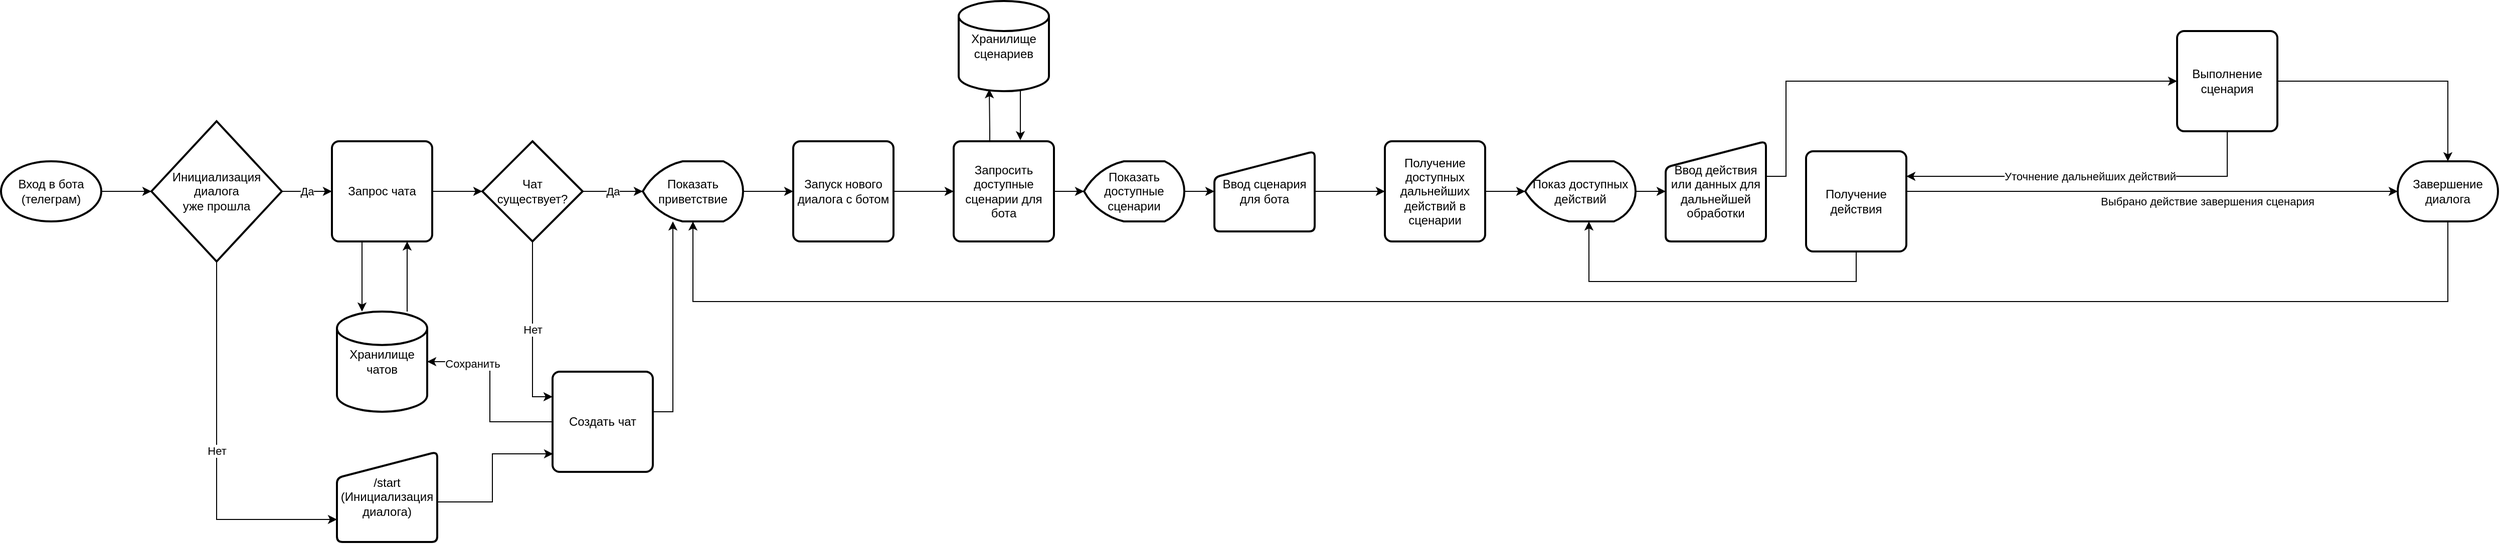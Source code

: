 <mxfile version="14.9.7" type="github">
  <diagram name="main" id="74b105a0-9070-1c63-61bc-23e55f88626e">
    <mxGraphModel dx="2791.5" dy="1803" grid="1" gridSize="10" guides="1" tooltips="1" connect="1" arrows="1" fold="1" page="1" pageScale="1.5" pageWidth="1169" pageHeight="826" background="none" math="0" shadow="0">
      <root>
        <mxCell id="0" style=";html=1;" />
        <mxCell id="1" style=";html=1;" parent="0" />
        <mxCell id="T3RXGcNW6fJ_l2nOvS4A-44" style="edgeStyle=orthogonalEdgeStyle;rounded=0;orthogonalLoop=1;jettySize=auto;html=1;entryX=0;entryY=0.5;entryDx=0;entryDy=0;entryPerimeter=0;" edge="1" parent="1" source="T3RXGcNW6fJ_l2nOvS4A-3" target="T3RXGcNW6fJ_l2nOvS4A-48">
          <mxGeometry relative="1" as="geometry" />
        </mxCell>
        <mxCell id="T3RXGcNW6fJ_l2nOvS4A-3" value="Вход в бота (телеграм)" style="strokeWidth=2;html=1;shape=mxgraph.flowchart.start_1;whiteSpace=wrap;" vertex="1" parent="1">
          <mxGeometry x="-610" y="70" width="100" height="60" as="geometry" />
        </mxCell>
        <mxCell id="T3RXGcNW6fJ_l2nOvS4A-18" style="edgeStyle=orthogonalEdgeStyle;rounded=0;orthogonalLoop=1;jettySize=auto;html=1;entryX=0.75;entryY=1;entryDx=0;entryDy=0;" edge="1" parent="1" source="T3RXGcNW6fJ_l2nOvS4A-4" target="T3RXGcNW6fJ_l2nOvS4A-5">
          <mxGeometry relative="1" as="geometry">
            <mxPoint x="-140" y="150" as="targetPoint" />
            <Array as="points">
              <mxPoint x="-205" y="170" />
              <mxPoint x="-205" y="170" />
            </Array>
          </mxGeometry>
        </mxCell>
        <mxCell id="T3RXGcNW6fJ_l2nOvS4A-4" value="Хранилище чатов" style="strokeWidth=2;html=1;shape=mxgraph.flowchart.database;whiteSpace=wrap;" vertex="1" parent="1">
          <mxGeometry x="-275" y="220" width="90" height="100" as="geometry" />
        </mxCell>
        <mxCell id="T3RXGcNW6fJ_l2nOvS4A-8" style="edgeStyle=orthogonalEdgeStyle;rounded=0;orthogonalLoop=1;jettySize=auto;html=1;entryX=0;entryY=0.5;entryDx=0;entryDy=0;entryPerimeter=0;" edge="1" parent="1" source="T3RXGcNW6fJ_l2nOvS4A-5" target="T3RXGcNW6fJ_l2nOvS4A-7">
          <mxGeometry relative="1" as="geometry" />
        </mxCell>
        <mxCell id="T3RXGcNW6fJ_l2nOvS4A-12" style="edgeStyle=orthogonalEdgeStyle;rounded=0;orthogonalLoop=1;jettySize=auto;html=1;" edge="1" parent="1" source="T3RXGcNW6fJ_l2nOvS4A-5" target="T3RXGcNW6fJ_l2nOvS4A-4">
          <mxGeometry relative="1" as="geometry">
            <Array as="points">
              <mxPoint x="-250" y="190" />
              <mxPoint x="-250" y="190" />
            </Array>
          </mxGeometry>
        </mxCell>
        <mxCell id="T3RXGcNW6fJ_l2nOvS4A-5" value="Запрос чата" style="rounded=1;whiteSpace=wrap;html=1;absoluteArcSize=1;arcSize=14;strokeWidth=2;" vertex="1" parent="1">
          <mxGeometry x="-280" y="50" width="100" height="100" as="geometry" />
        </mxCell>
        <mxCell id="T3RXGcNW6fJ_l2nOvS4A-61" value="Нет" style="edgeStyle=orthogonalEdgeStyle;rounded=0;orthogonalLoop=1;jettySize=auto;html=1;entryX=0;entryY=0.25;entryDx=0;entryDy=0;" edge="1" parent="1" source="T3RXGcNW6fJ_l2nOvS4A-7" target="T3RXGcNW6fJ_l2nOvS4A-62">
          <mxGeometry relative="1" as="geometry">
            <mxPoint x="-90" y="320" as="targetPoint" />
            <Array as="points">
              <mxPoint x="-80" y="305" />
            </Array>
          </mxGeometry>
        </mxCell>
        <mxCell id="T3RXGcNW6fJ_l2nOvS4A-64" value="Да" style="edgeStyle=orthogonalEdgeStyle;rounded=0;orthogonalLoop=1;jettySize=auto;html=1;" edge="1" parent="1" source="T3RXGcNW6fJ_l2nOvS4A-7" target="T3RXGcNW6fJ_l2nOvS4A-37">
          <mxGeometry relative="1" as="geometry" />
        </mxCell>
        <mxCell id="T3RXGcNW6fJ_l2nOvS4A-7" value="&lt;div&gt;Чат&lt;/div&gt;&lt;div&gt;существует?&lt;/div&gt;" style="strokeWidth=2;html=1;shape=mxgraph.flowchart.decision;whiteSpace=wrap;" vertex="1" parent="1">
          <mxGeometry x="-130" y="50" width="100" height="100" as="geometry" />
        </mxCell>
        <mxCell id="T3RXGcNW6fJ_l2nOvS4A-77" value="Выбрано действие завершения сценария" style="edgeStyle=orthogonalEdgeStyle;rounded=0;orthogonalLoop=1;jettySize=auto;html=1;entryX=0;entryY=0.5;entryDx=0;entryDy=0;entryPerimeter=0;" edge="1" parent="1" source="T3RXGcNW6fJ_l2nOvS4A-13" target="T3RXGcNW6fJ_l2nOvS4A-22">
          <mxGeometry x="0.225" y="-10" relative="1" as="geometry">
            <mxPoint x="1710" y="160" as="targetPoint" />
            <Array as="points">
              <mxPoint x="1670" y="100" />
              <mxPoint x="1670" y="100" />
            </Array>
            <mxPoint as="offset" />
          </mxGeometry>
        </mxCell>
        <mxCell id="T3RXGcNW6fJ_l2nOvS4A-84" style="edgeStyle=orthogonalEdgeStyle;rounded=0;orthogonalLoop=1;jettySize=auto;html=1;entryX=0;entryY=0.5;entryDx=0;entryDy=0;exitX=1;exitY=0.25;exitDx=0;exitDy=0;" edge="1" parent="1" source="T3RXGcNW6fJ_l2nOvS4A-99" target="T3RXGcNW6fJ_l2nOvS4A-82">
          <mxGeometry relative="1" as="geometry">
            <mxPoint x="1140" y="40" as="sourcePoint" />
            <Array as="points">
              <mxPoint x="1170" y="85" />
              <mxPoint x="1170" y="-10" />
            </Array>
          </mxGeometry>
        </mxCell>
        <mxCell id="T3RXGcNW6fJ_l2nOvS4A-104" style="edgeStyle=orthogonalEdgeStyle;rounded=0;orthogonalLoop=1;jettySize=auto;html=1;entryX=0.577;entryY=1;entryDx=0;entryDy=0;entryPerimeter=0;" edge="1" parent="1" source="T3RXGcNW6fJ_l2nOvS4A-13" target="T3RXGcNW6fJ_l2nOvS4A-56">
          <mxGeometry relative="1" as="geometry">
            <Array as="points">
              <mxPoint x="1240" y="190" />
              <mxPoint x="974" y="190" />
            </Array>
          </mxGeometry>
        </mxCell>
        <mxCell id="T3RXGcNW6fJ_l2nOvS4A-13" value="Получение действия" style="rounded=1;whiteSpace=wrap;html=1;absoluteArcSize=1;arcSize=14;strokeWidth=2;" vertex="1" parent="1">
          <mxGeometry x="1190" y="60" width="100" height="100" as="geometry" />
        </mxCell>
        <mxCell id="T3RXGcNW6fJ_l2nOvS4A-46" style="edgeStyle=orthogonalEdgeStyle;rounded=0;orthogonalLoop=1;jettySize=auto;html=1;entryX=0.5;entryY=1;entryDx=0;entryDy=0;entryPerimeter=0;" edge="1" parent="1" source="T3RXGcNW6fJ_l2nOvS4A-22" target="T3RXGcNW6fJ_l2nOvS4A-37">
          <mxGeometry relative="1" as="geometry">
            <mxPoint x="70" y="180" as="targetPoint" />
            <Array as="points">
              <mxPoint x="1830" y="210" />
              <mxPoint x="80" y="210" />
            </Array>
          </mxGeometry>
        </mxCell>
        <mxCell id="T3RXGcNW6fJ_l2nOvS4A-22" value="Завершение диалога" style="strokeWidth=2;html=1;shape=mxgraph.flowchart.terminator;whiteSpace=wrap;" vertex="1" parent="1">
          <mxGeometry x="1780" y="70" width="100" height="60" as="geometry" />
        </mxCell>
        <mxCell id="T3RXGcNW6fJ_l2nOvS4A-70" style="edgeStyle=orthogonalEdgeStyle;rounded=0;orthogonalLoop=1;jettySize=auto;html=1;entryX=0;entryY=0.5;entryDx=0;entryDy=0;" edge="1" parent="1" source="T3RXGcNW6fJ_l2nOvS4A-34" target="T3RXGcNW6fJ_l2nOvS4A-69">
          <mxGeometry relative="1" as="geometry" />
        </mxCell>
        <mxCell id="T3RXGcNW6fJ_l2nOvS4A-34" value="Ввод сценария для бота" style="html=1;strokeWidth=2;shape=manualInput;whiteSpace=wrap;rounded=1;size=26;arcSize=11;" vertex="1" parent="1">
          <mxGeometry x="600" y="60" width="100" height="80" as="geometry" />
        </mxCell>
        <mxCell id="T3RXGcNW6fJ_l2nOvS4A-73" style="edgeStyle=orthogonalEdgeStyle;rounded=0;orthogonalLoop=1;jettySize=auto;html=1;entryX=0;entryY=0.5;entryDx=0;entryDy=0;" edge="1" parent="1" source="T3RXGcNW6fJ_l2nOvS4A-37" target="T3RXGcNW6fJ_l2nOvS4A-72">
          <mxGeometry relative="1" as="geometry" />
        </mxCell>
        <mxCell id="T3RXGcNW6fJ_l2nOvS4A-37" value="Показать приветствие" style="strokeWidth=2;html=1;shape=mxgraph.flowchart.display;whiteSpace=wrap;" vertex="1" parent="1">
          <mxGeometry x="30" y="70" width="100" height="60" as="geometry" />
        </mxCell>
        <mxCell id="T3RXGcNW6fJ_l2nOvS4A-45" style="edgeStyle=orthogonalEdgeStyle;rounded=0;orthogonalLoop=1;jettySize=auto;html=1;entryX=0.005;entryY=0.82;entryDx=0;entryDy=0;entryPerimeter=0;" edge="1" parent="1" source="T3RXGcNW6fJ_l2nOvS4A-42" target="T3RXGcNW6fJ_l2nOvS4A-62">
          <mxGeometry relative="1" as="geometry">
            <Array as="points">
              <mxPoint x="-120" y="410" />
              <mxPoint x="-120" y="362" />
            </Array>
          </mxGeometry>
        </mxCell>
        <mxCell id="T3RXGcNW6fJ_l2nOvS4A-42" value="/start (Инициализация диалога)" style="html=1;strokeWidth=2;shape=manualInput;whiteSpace=wrap;rounded=1;size=26;arcSize=11;" vertex="1" parent="1">
          <mxGeometry x="-275" y="360" width="100" height="90" as="geometry" />
        </mxCell>
        <mxCell id="T3RXGcNW6fJ_l2nOvS4A-58" value="Да" style="edgeStyle=orthogonalEdgeStyle;rounded=0;orthogonalLoop=1;jettySize=auto;html=1;entryX=0;entryY=0.5;entryDx=0;entryDy=0;" edge="1" parent="1" source="T3RXGcNW6fJ_l2nOvS4A-48" target="T3RXGcNW6fJ_l2nOvS4A-5">
          <mxGeometry relative="1" as="geometry">
            <mxPoint x="-290" y="100" as="targetPoint" />
            <Array as="points" />
          </mxGeometry>
        </mxCell>
        <mxCell id="T3RXGcNW6fJ_l2nOvS4A-65" value="Нет" style="edgeStyle=orthogonalEdgeStyle;rounded=0;orthogonalLoop=1;jettySize=auto;html=1;entryX=0;entryY=0.75;entryDx=0;entryDy=0;" edge="1" parent="1" source="T3RXGcNW6fJ_l2nOvS4A-48" target="T3RXGcNW6fJ_l2nOvS4A-42">
          <mxGeometry relative="1" as="geometry">
            <Array as="points">
              <mxPoint x="-395" y="428" />
            </Array>
          </mxGeometry>
        </mxCell>
        <mxCell id="T3RXGcNW6fJ_l2nOvS4A-48" value="&lt;div&gt;Инициализация&lt;/div&gt;&lt;div&gt;диалога&lt;/div&gt;&lt;div&gt;уже прошла&lt;/div&gt;" style="strokeWidth=2;html=1;shape=mxgraph.flowchart.decision;whiteSpace=wrap;" vertex="1" parent="1">
          <mxGeometry x="-460" y="30" width="130" height="140" as="geometry" />
        </mxCell>
        <mxCell id="T3RXGcNW6fJ_l2nOvS4A-55" style="edgeStyle=orthogonalEdgeStyle;rounded=0;orthogonalLoop=1;jettySize=auto;html=1;entryX=0;entryY=0.5;entryDx=0;entryDy=0;" edge="1" parent="1" source="T3RXGcNW6fJ_l2nOvS4A-53" target="T3RXGcNW6fJ_l2nOvS4A-34">
          <mxGeometry relative="1" as="geometry" />
        </mxCell>
        <mxCell id="T3RXGcNW6fJ_l2nOvS4A-53" value="Показать доступные сценарии" style="strokeWidth=2;html=1;shape=mxgraph.flowchart.display;whiteSpace=wrap;" vertex="1" parent="1">
          <mxGeometry x="470" y="70" width="100" height="60" as="geometry" />
        </mxCell>
        <mxCell id="T3RXGcNW6fJ_l2nOvS4A-102" style="edgeStyle=orthogonalEdgeStyle;rounded=0;orthogonalLoop=1;jettySize=auto;html=1;" edge="1" parent="1" source="T3RXGcNW6fJ_l2nOvS4A-56" target="T3RXGcNW6fJ_l2nOvS4A-99">
          <mxGeometry relative="1" as="geometry" />
        </mxCell>
        <mxCell id="T3RXGcNW6fJ_l2nOvS4A-56" value="&lt;div&gt;Показ доступных&lt;/div&gt;&lt;div&gt;действий&lt;br&gt;&lt;/div&gt;" style="strokeWidth=2;html=1;shape=mxgraph.flowchart.display;whiteSpace=wrap;" vertex="1" parent="1">
          <mxGeometry x="910" y="70" width="110" height="60" as="geometry" />
        </mxCell>
        <mxCell id="T3RXGcNW6fJ_l2nOvS4A-63" style="edgeStyle=orthogonalEdgeStyle;rounded=0;orthogonalLoop=1;jettySize=auto;html=1;entryX=0.3;entryY=1;entryDx=0;entryDy=0;entryPerimeter=0;" edge="1" parent="1" source="T3RXGcNW6fJ_l2nOvS4A-62" target="T3RXGcNW6fJ_l2nOvS4A-37">
          <mxGeometry relative="1" as="geometry">
            <Array as="points">
              <mxPoint x="60" y="320" />
            </Array>
          </mxGeometry>
        </mxCell>
        <mxCell id="T3RXGcNW6fJ_l2nOvS4A-79" style="edgeStyle=orthogonalEdgeStyle;rounded=0;orthogonalLoop=1;jettySize=auto;html=1;entryX=1;entryY=0.5;entryDx=0;entryDy=0;entryPerimeter=0;" edge="1" parent="1" source="T3RXGcNW6fJ_l2nOvS4A-62" target="T3RXGcNW6fJ_l2nOvS4A-4">
          <mxGeometry relative="1" as="geometry" />
        </mxCell>
        <mxCell id="T3RXGcNW6fJ_l2nOvS4A-95" value="Сохранить" style="edgeLabel;html=1;align=center;verticalAlign=middle;resizable=0;points=[];" vertex="1" connectable="0" parent="T3RXGcNW6fJ_l2nOvS4A-79">
          <mxGeometry x="0.519" y="2" relative="1" as="geometry">
            <mxPoint as="offset" />
          </mxGeometry>
        </mxCell>
        <mxCell id="T3RXGcNW6fJ_l2nOvS4A-62" value="Создать чат" style="rounded=1;whiteSpace=wrap;html=1;absoluteArcSize=1;arcSize=14;strokeWidth=2;" vertex="1" parent="1">
          <mxGeometry x="-60" y="280" width="100" height="100" as="geometry" />
        </mxCell>
        <mxCell id="T3RXGcNW6fJ_l2nOvS4A-68" style="edgeStyle=orthogonalEdgeStyle;rounded=0;orthogonalLoop=1;jettySize=auto;html=1;" edge="1" parent="1" source="T3RXGcNW6fJ_l2nOvS4A-66" target="T3RXGcNW6fJ_l2nOvS4A-53">
          <mxGeometry relative="1" as="geometry" />
        </mxCell>
        <mxCell id="T3RXGcNW6fJ_l2nOvS4A-97" style="edgeStyle=orthogonalEdgeStyle;rounded=0;orthogonalLoop=1;jettySize=auto;html=1;entryX=0.339;entryY=0.978;entryDx=0;entryDy=0;entryPerimeter=0;" edge="1" parent="1" source="T3RXGcNW6fJ_l2nOvS4A-66" target="T3RXGcNW6fJ_l2nOvS4A-96">
          <mxGeometry relative="1" as="geometry">
            <Array as="points">
              <mxPoint x="376" y="40" />
              <mxPoint x="376" y="40" />
            </Array>
          </mxGeometry>
        </mxCell>
        <mxCell id="T3RXGcNW6fJ_l2nOvS4A-66" value="Запросить доступные сценарии для бота" style="rounded=1;whiteSpace=wrap;html=1;absoluteArcSize=1;arcSize=14;strokeWidth=2;" vertex="1" parent="1">
          <mxGeometry x="340" y="50" width="100" height="100" as="geometry" />
        </mxCell>
        <mxCell id="T3RXGcNW6fJ_l2nOvS4A-71" style="edgeStyle=orthogonalEdgeStyle;rounded=0;orthogonalLoop=1;jettySize=auto;html=1;entryX=0;entryY=0.5;entryDx=0;entryDy=0;entryPerimeter=0;" edge="1" parent="1" source="T3RXGcNW6fJ_l2nOvS4A-69" target="T3RXGcNW6fJ_l2nOvS4A-56">
          <mxGeometry relative="1" as="geometry" />
        </mxCell>
        <mxCell id="T3RXGcNW6fJ_l2nOvS4A-69" value="Получение доступных дальнейших действий в сценарии" style="rounded=1;whiteSpace=wrap;html=1;absoluteArcSize=1;arcSize=14;strokeWidth=2;" vertex="1" parent="1">
          <mxGeometry x="770" y="50" width="100" height="100" as="geometry" />
        </mxCell>
        <mxCell id="T3RXGcNW6fJ_l2nOvS4A-74" style="edgeStyle=orthogonalEdgeStyle;rounded=0;orthogonalLoop=1;jettySize=auto;html=1;entryX=0;entryY=0.5;entryDx=0;entryDy=0;" edge="1" parent="1" source="T3RXGcNW6fJ_l2nOvS4A-72" target="T3RXGcNW6fJ_l2nOvS4A-66">
          <mxGeometry relative="1" as="geometry" />
        </mxCell>
        <mxCell id="T3RXGcNW6fJ_l2nOvS4A-72" value="Запуск нового диалога с ботом" style="rounded=1;whiteSpace=wrap;html=1;absoluteArcSize=1;arcSize=14;strokeWidth=2;" vertex="1" parent="1">
          <mxGeometry x="180" y="50" width="100" height="100" as="geometry" />
        </mxCell>
        <mxCell id="T3RXGcNW6fJ_l2nOvS4A-86" style="edgeStyle=orthogonalEdgeStyle;rounded=0;orthogonalLoop=1;jettySize=auto;html=1;entryX=0.5;entryY=0;entryDx=0;entryDy=0;entryPerimeter=0;" edge="1" parent="1" source="T3RXGcNW6fJ_l2nOvS4A-82" target="T3RXGcNW6fJ_l2nOvS4A-22">
          <mxGeometry relative="1" as="geometry" />
        </mxCell>
        <mxCell id="T3RXGcNW6fJ_l2nOvS4A-87" value="Уточнение дальнейших действий" style="edgeStyle=orthogonalEdgeStyle;rounded=0;orthogonalLoop=1;jettySize=auto;html=1;entryX=1;entryY=0.25;entryDx=0;entryDy=0;" edge="1" parent="1" source="T3RXGcNW6fJ_l2nOvS4A-82" target="T3RXGcNW6fJ_l2nOvS4A-13">
          <mxGeometry relative="1" as="geometry">
            <Array as="points">
              <mxPoint x="1610" y="85" />
            </Array>
          </mxGeometry>
        </mxCell>
        <mxCell id="T3RXGcNW6fJ_l2nOvS4A-82" value="Выполнение сценария" style="rounded=1;whiteSpace=wrap;html=1;absoluteArcSize=1;arcSize=14;strokeWidth=2;" vertex="1" parent="1">
          <mxGeometry x="1560" y="-60" width="100" height="100" as="geometry" />
        </mxCell>
        <mxCell id="T3RXGcNW6fJ_l2nOvS4A-98" style="edgeStyle=orthogonalEdgeStyle;rounded=0;orthogonalLoop=1;jettySize=auto;html=1;entryX=0.665;entryY=-0.01;entryDx=0;entryDy=0;entryPerimeter=0;" edge="1" parent="1" source="T3RXGcNW6fJ_l2nOvS4A-96" target="T3RXGcNW6fJ_l2nOvS4A-66">
          <mxGeometry relative="1" as="geometry">
            <Array as="points">
              <mxPoint x="407" y="25" />
            </Array>
          </mxGeometry>
        </mxCell>
        <mxCell id="T3RXGcNW6fJ_l2nOvS4A-96" value="Хранилище сценариев" style="strokeWidth=2;html=1;shape=mxgraph.flowchart.database;whiteSpace=wrap;" vertex="1" parent="1">
          <mxGeometry x="345" y="-90" width="90" height="90" as="geometry" />
        </mxCell>
        <mxCell id="T3RXGcNW6fJ_l2nOvS4A-99" value="Ввод действия или данных для дальнейшей обработки" style="html=1;strokeWidth=2;shape=manualInput;whiteSpace=wrap;rounded=1;size=26;arcSize=11;" vertex="1" parent="1">
          <mxGeometry x="1050" y="50" width="100" height="100" as="geometry" />
        </mxCell>
      </root>
    </mxGraphModel>
  </diagram>
</mxfile>
